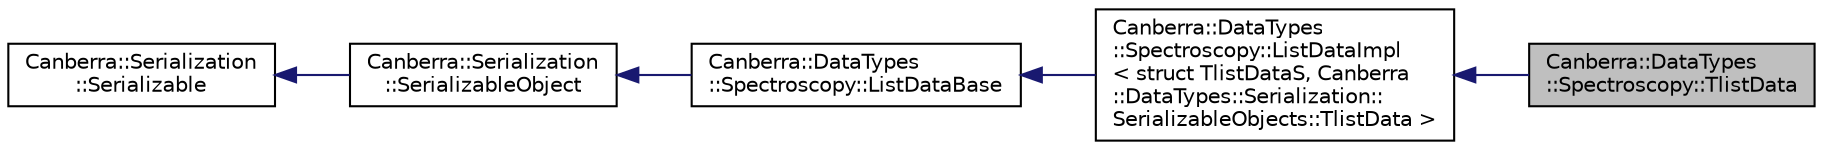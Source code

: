 digraph "Canberra::DataTypes::Spectroscopy::TlistData"
{
  edge [fontname="Helvetica",fontsize="10",labelfontname="Helvetica",labelfontsize="10"];
  node [fontname="Helvetica",fontsize="10",shape=record];
  rankdir="LR";
  Node0 [label="Canberra::DataTypes\l::Spectroscopy::TlistData",height=0.2,width=0.4,color="black", fillcolor="grey75", style="filled", fontcolor="black"];
  Node1 -> Node0 [dir="back",color="midnightblue",fontsize="10",style="solid",fontname="Helvetica"];
  Node1 [label="Canberra::DataTypes\l::Spectroscopy::ListDataImpl\l\< struct TlistDataS, Canberra\l::DataTypes::Serialization::\lSerializableObjects::TlistData \>",height=0.2,width=0.4,color="black", fillcolor="white", style="filled",URL="$dc/d36/class_canberra_1_1_data_types_1_1_spectroscopy_1_1_list_data_impl.html"];
  Node2 -> Node1 [dir="back",color="midnightblue",fontsize="10",style="solid",fontname="Helvetica"];
  Node2 [label="Canberra::DataTypes\l::Spectroscopy::ListDataBase",height=0.2,width=0.4,color="black", fillcolor="white", style="filled",URL="$d9/d2a/class_canberra_1_1_data_types_1_1_spectroscopy_1_1_list_data_base.html"];
  Node3 -> Node2 [dir="back",color="midnightblue",fontsize="10",style="solid",fontname="Helvetica"];
  Node3 [label="Canberra::Serialization\l::SerializableObject",height=0.2,width=0.4,color="black", fillcolor="white", style="filled",URL="$d6/d98/class_canberra_1_1_serialization_1_1_serializable_object.html"];
  Node4 -> Node3 [dir="back",color="midnightblue",fontsize="10",style="solid",fontname="Helvetica"];
  Node4 [label="Canberra::Serialization\l::Serializable",height=0.2,width=0.4,color="black", fillcolor="white", style="filled",URL="$d0/d9f/class_canberra_1_1_serialization_1_1_serializable.html"];
}
